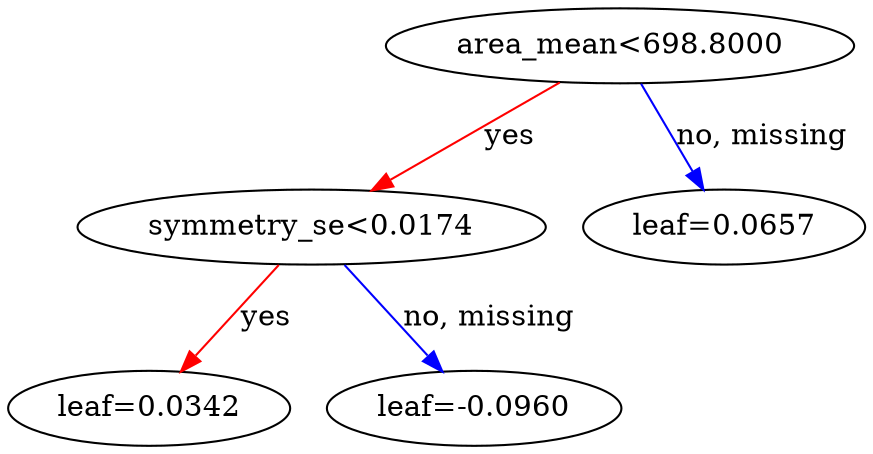 digraph {
    graph [ rankdir=TB ]
    graph [ rankdir="UD" ]

    0 [ label="area_mean<698.8000" ]
    0 -> 1 [label="yes" color="#FF0000"]
    0 -> 2 [label="no, missing" color="#0000FF"]

    1 [ label="symmetry_se<0.0174" ]
    1 -> 3 [label="yes" color="#FF0000"]
    1 -> 4 [label="no, missing" color="#0000FF"]

    3 [ label="leaf=0.0342" ]

    4 [ label="leaf=-0.0960" ]

    2 [ label="leaf=0.0657" ]
}
